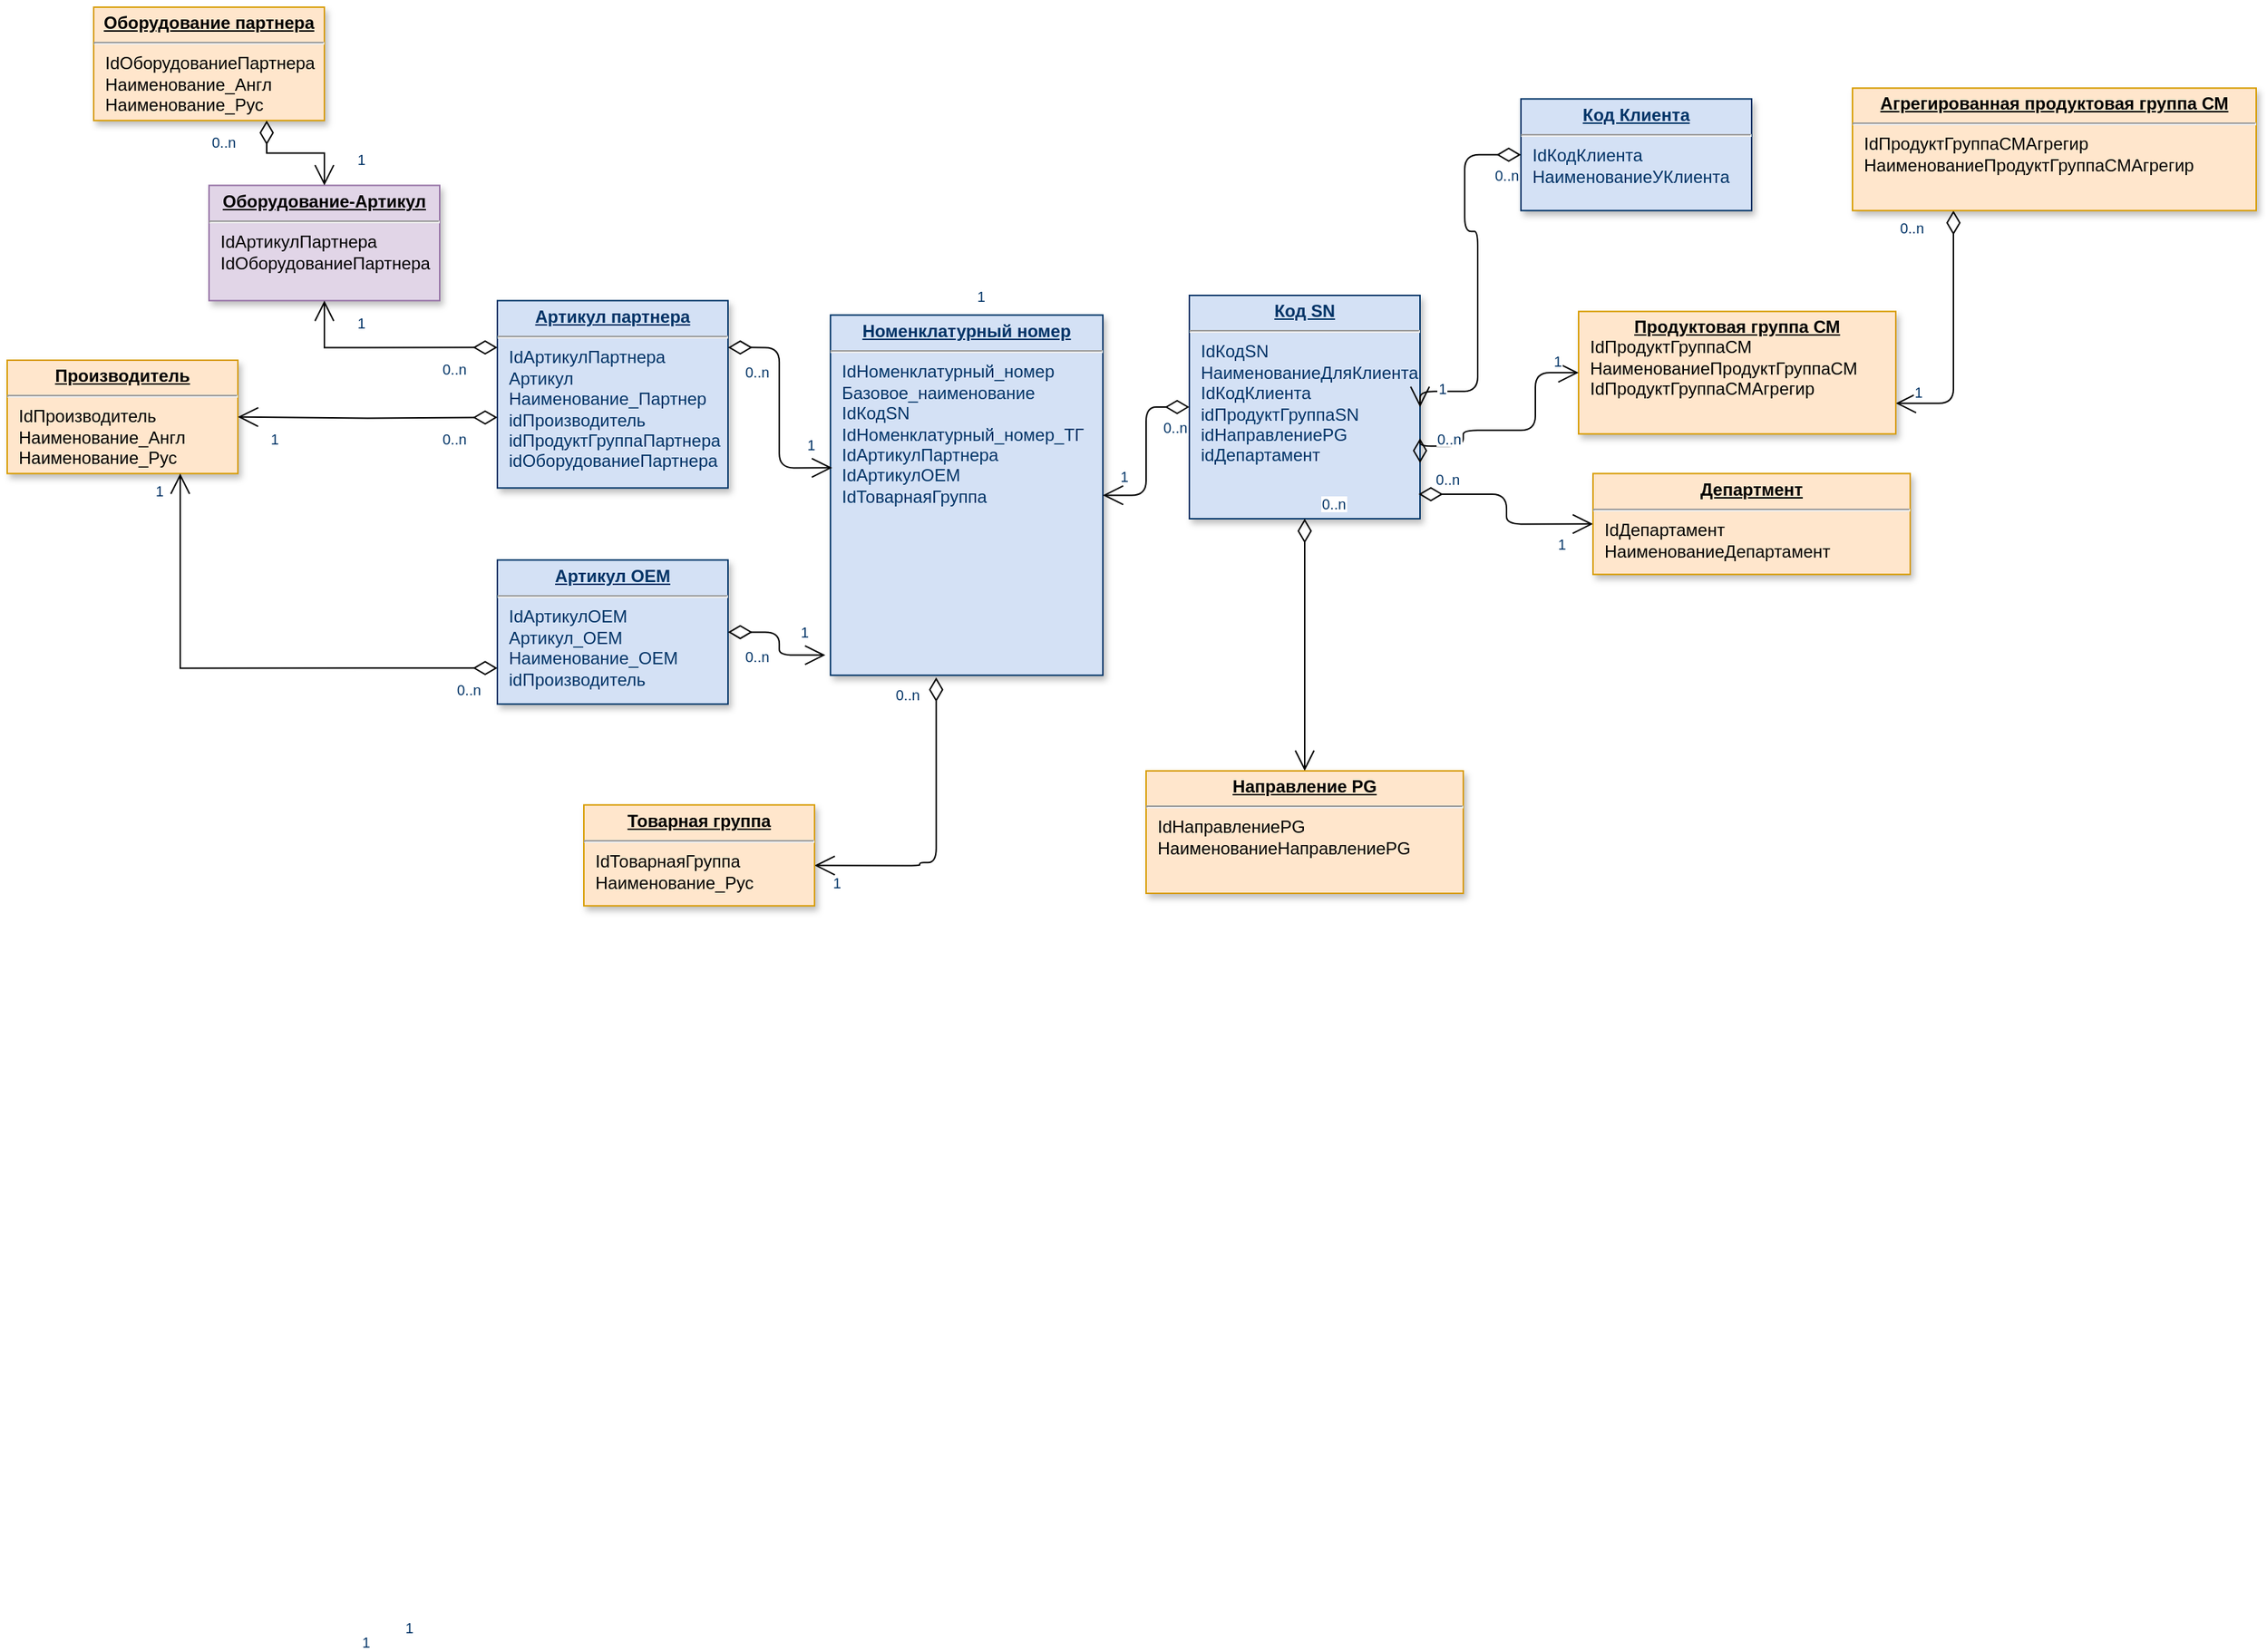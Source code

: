<mxfile version="14.5.0" type="github">
  <diagram id="4oTomSfcI0uRdjPs2MUx" name="MDM">
    <mxGraphModel dx="1422" dy="1874" grid="1" gridSize="10" guides="1" tooltips="1" connect="1" arrows="1" fold="1" page="1" pageScale="1" pageWidth="827" pageHeight="1169" math="0" shadow="0">
      <root>
        <mxCell id="0" />
        <mxCell id="1" parent="0" />
        <mxCell id="h7qUbW-6O3aC1qf4rNRa-1" value="&lt;p style=&quot;margin: 0px ; margin-top: 4px ; text-align: center ; text-decoration: underline&quot;&gt;&lt;strong&gt;Артикул партнера&lt;/strong&gt;&lt;/p&gt;&lt;hr&gt;&lt;p style=&quot;margin: 0px ; margin-left: 8px&quot;&gt;IdАртикулПартнера&lt;/p&gt;&lt;p style=&quot;margin: 0px ; margin-left: 8px&quot;&gt;Артикул&lt;/p&gt;&lt;p style=&quot;margin: 0px ; margin-left: 8px&quot;&gt;Наименование_Партнер&lt;/p&gt;&lt;p style=&quot;margin: 0px ; margin-left: 8px&quot;&gt;idПроизводитель&lt;/p&gt;&lt;p style=&quot;margin: 0px ; margin-left: 8px&quot;&gt;idПродуктГруппаПартнера&lt;/p&gt;&lt;p style=&quot;margin: 0px ; margin-left: 8px&quot;&gt;idОборудованиеПартнера&lt;/p&gt;&lt;p style=&quot;margin: 0px ; margin-left: 8px&quot;&gt;&lt;br&gt;&lt;/p&gt;" style="verticalAlign=top;align=left;overflow=fill;fontSize=12;fontFamily=Helvetica;html=1;strokeColor=#003366;shadow=1;fillColor=#D4E1F5;fontColor=#003366" vertex="1" parent="1">
          <mxGeometry x="380" y="-936.34" width="160" height="130" as="geometry" />
        </mxCell>
        <mxCell id="h7qUbW-6O3aC1qf4rNRa-2" value="&lt;p style=&quot;margin: 0px ; margin-top: 4px ; text-align: center ; text-decoration: underline&quot;&gt;&lt;strong&gt;Код SN&lt;/strong&gt;&lt;/p&gt;&lt;hr&gt;&lt;p style=&quot;margin: 0px ; margin-left: 8px&quot;&gt;IdКодSN&lt;/p&gt;&lt;p style=&quot;margin: 0px ; margin-left: 8px&quot;&gt;НаименованиеДляКлиента&lt;/p&gt;&lt;p style=&quot;margin: 0px ; margin-left: 8px&quot;&gt;IdКодКлиента&lt;/p&gt;&lt;p style=&quot;margin: 0px ; margin-left: 8px&quot;&gt;idПродуктГруппаSN&lt;/p&gt;&lt;p style=&quot;margin: 0px ; margin-left: 8px&quot;&gt;idНаправлениеPG&lt;/p&gt;&lt;p style=&quot;margin: 0px ; margin-left: 8px&quot;&gt;idДепартамент&lt;/p&gt;" style="verticalAlign=top;align=left;overflow=fill;fontSize=12;fontFamily=Helvetica;html=1;strokeColor=#003366;shadow=1;fillColor=#D4E1F5;fontColor=#003366" vertex="1" parent="1">
          <mxGeometry x="860" y="-940.0" width="160" height="155" as="geometry" />
        </mxCell>
        <mxCell id="h7qUbW-6O3aC1qf4rNRa-3" value="&lt;p style=&quot;margin: 0px ; margin-top: 4px ; text-align: center ; text-decoration: underline&quot;&gt;&lt;b&gt;Номенклатурный номер&lt;/b&gt;&lt;/p&gt;&lt;hr&gt;&lt;p style=&quot;margin: 0px ; margin-left: 8px&quot;&gt;IdНоменклатурный_номер&lt;/p&gt;&lt;p style=&quot;margin: 0px ; margin-left: 8px&quot;&gt;Базовое_наименование&lt;/p&gt;&lt;p style=&quot;margin: 0px ; margin-left: 8px&quot;&gt;&lt;span&gt;IdКодSN&lt;/span&gt;&lt;br&gt;&lt;/p&gt;&lt;p style=&quot;margin: 0px ; margin-left: 8px&quot;&gt;IdНоменклатурный_номер_ТГ&lt;/p&gt;&lt;p style=&quot;margin: 0px ; margin-left: 8px&quot;&gt;IdАртикулПартнера&lt;/p&gt;&lt;p style=&quot;margin: 0px ; margin-left: 8px&quot;&gt;IdАртикулOEM&lt;/p&gt;&lt;p style=&quot;margin: 0px ; margin-left: 8px&quot;&gt;IdТоварнаяГруппа&lt;/p&gt;&lt;p style=&quot;margin: 0px ; margin-left: 8px&quot;&gt;&lt;br&gt;&lt;/p&gt;" style="verticalAlign=top;align=left;overflow=fill;fontSize=12;fontFamily=Helvetica;html=1;strokeColor=#003366;shadow=1;fillColor=#D4E1F5;fontColor=#003366" vertex="1" parent="1">
          <mxGeometry x="611.08" y="-926.34" width="188.92" height="250" as="geometry" />
        </mxCell>
        <mxCell id="h7qUbW-6O3aC1qf4rNRa-4" value="&lt;p style=&quot;margin: 0px ; margin-top: 4px ; text-align: center ; text-decoration: underline&quot;&gt;&lt;b&gt;Производитель&lt;/b&gt;&lt;/p&gt;&lt;hr&gt;&lt;p style=&quot;margin: 0px ; margin-left: 8px&quot;&gt;IdПроизводитель&lt;/p&gt;&lt;p style=&quot;margin: 0px ; margin-left: 8px&quot;&gt;Наименование_Англ&lt;/p&gt;&lt;p style=&quot;margin: 0px ; margin-left: 8px&quot;&gt;Наименование_Рус&lt;/p&gt;" style="verticalAlign=top;align=left;overflow=fill;fontSize=12;fontFamily=Helvetica;html=1;strokeColor=#d79b00;shadow=1;fillColor=#ffe6cc;" vertex="1" parent="1">
          <mxGeometry x="40" y="-895.0" width="160" height="78.66" as="geometry" />
        </mxCell>
        <mxCell id="h7qUbW-6O3aC1qf4rNRa-5" value="" style="endArrow=open;endSize=12;startArrow=diamondThin;startSize=14;startFill=0;edgeStyle=orthogonalEdgeStyle;rounded=0;entryX=1;entryY=0.5;entryDx=0;entryDy=0;" edge="1" parent="1" target="h7qUbW-6O3aC1qf4rNRa-4">
          <mxGeometry x="789.36" y="-986.34" as="geometry">
            <mxPoint x="380" y="-855.34" as="sourcePoint" />
            <mxPoint x="490" y="-546.83" as="targetPoint" />
          </mxGeometry>
        </mxCell>
        <mxCell id="h7qUbW-6O3aC1qf4rNRa-6" value="0..n" style="resizable=0;align=left;verticalAlign=top;labelBackgroundColor=#ffffff;fontSize=10;strokeColor=#003366;shadow=1;fillColor=#D4E1F5;fontColor=#003366" connectable="0" vertex="1" parent="h7qUbW-6O3aC1qf4rNRa-5">
          <mxGeometry x="-1" relative="1" as="geometry">
            <mxPoint x="-40.0" y="3.0" as="offset" />
          </mxGeometry>
        </mxCell>
        <mxCell id="h7qUbW-6O3aC1qf4rNRa-7" value="1" style="resizable=0;align=right;verticalAlign=top;labelBackgroundColor=#ffffff;fontSize=10;strokeColor=#003366;shadow=1;fillColor=#D4E1F5;fontColor=#003366" connectable="0" vertex="1" parent="h7qUbW-6O3aC1qf4rNRa-5">
          <mxGeometry x="1" relative="1" as="geometry">
            <mxPoint x="30" y="3.33" as="offset" />
          </mxGeometry>
        </mxCell>
        <mxCell id="h7qUbW-6O3aC1qf4rNRa-8" value="" style="endArrow=open;endSize=12;startArrow=diamondThin;startSize=14;startFill=0;edgeStyle=orthogonalEdgeStyle;exitX=0.25;exitY=1;exitDx=0;exitDy=0;entryX=1;entryY=0.75;entryDx=0;entryDy=0;" edge="1" parent="1" source="h7qUbW-6O3aC1qf4rNRa-41" target="h7qUbW-6O3aC1qf4rNRa-20">
          <mxGeometry x="1289.36" y="-1256.34" as="geometry">
            <mxPoint x="1429.04" y="-717.34" as="sourcePoint" />
            <mxPoint x="1449.36" y="-1256.34" as="targetPoint" />
            <Array as="points">
              <mxPoint x="1390" y="-865.34" />
            </Array>
          </mxGeometry>
        </mxCell>
        <mxCell id="h7qUbW-6O3aC1qf4rNRa-9" value="0..n" style="resizable=0;align=left;verticalAlign=top;labelBackgroundColor=#ffffff;fontSize=10;strokeColor=#003366;shadow=1;fillColor=#D4E1F5;fontColor=#003366" connectable="0" vertex="1" parent="h7qUbW-6O3aC1qf4rNRa-8">
          <mxGeometry x="-1" relative="1" as="geometry">
            <mxPoint x="-39.04" as="offset" />
          </mxGeometry>
        </mxCell>
        <mxCell id="h7qUbW-6O3aC1qf4rNRa-10" value="1" style="resizable=0;align=right;verticalAlign=top;labelBackgroundColor=#ffffff;fontSize=10;strokeColor=#003366;shadow=1;fillColor=#D4E1F5;fontColor=#003366" connectable="0" vertex="1" parent="h7qUbW-6O3aC1qf4rNRa-8">
          <mxGeometry x="1" relative="1" as="geometry">
            <mxPoint x="20" y="-20" as="offset" />
          </mxGeometry>
        </mxCell>
        <mxCell id="h7qUbW-6O3aC1qf4rNRa-11" value="" style="endArrow=open;endSize=12;startArrow=diamondThin;startSize=14;startFill=0;edgeStyle=orthogonalEdgeStyle;exitX=0.5;exitY=1;exitDx=0;exitDy=0;entryX=0.5;entryY=0;entryDx=0;entryDy=0;" edge="1" parent="1" source="h7qUbW-6O3aC1qf4rNRa-2" target="h7qUbW-6O3aC1qf4rNRa-43">
          <mxGeometry x="1379.36" y="-876.34" as="geometry">
            <mxPoint x="1379.36" y="-876.34" as="sourcePoint" />
            <mxPoint x="1430.529" y="-653.516" as="targetPoint" />
            <Array as="points">
              <mxPoint x="940" y="-650" />
            </Array>
          </mxGeometry>
        </mxCell>
        <mxCell id="h7qUbW-6O3aC1qf4rNRa-12" value="0..n" style="resizable=0;align=left;verticalAlign=top;labelBackgroundColor=#ffffff;fontSize=10;strokeColor=#003366;shadow=1;fillColor=#D4E1F5;fontColor=#003366" connectable="0" vertex="1" parent="h7qUbW-6O3aC1qf4rNRa-11">
          <mxGeometry x="-1" relative="1" as="geometry">
            <mxPoint x="10.0" y="-22.5" as="offset" />
          </mxGeometry>
        </mxCell>
        <mxCell id="h7qUbW-6O3aC1qf4rNRa-13" value="1" style="resizable=0;align=right;verticalAlign=top;labelBackgroundColor=#ffffff;fontSize=10;strokeColor=#003366;shadow=1;fillColor=#D4E1F5;fontColor=#003366" connectable="0" vertex="1" parent="h7qUbW-6O3aC1qf4rNRa-11">
          <mxGeometry x="1" relative="1" as="geometry">
            <mxPoint x="-20" as="offset" />
          </mxGeometry>
        </mxCell>
        <mxCell id="h7qUbW-6O3aC1qf4rNRa-14" value="" style="endArrow=open;endSize=12;startArrow=diamondThin;startSize=14;startFill=0;edgeStyle=orthogonalEdgeStyle;entryX=1;entryY=0.6;entryDx=0;entryDy=0;exitX=0.388;exitY=1.006;exitDx=0;exitDy=0;exitPerimeter=0;entryPerimeter=0;" edge="1" parent="1" source="h7qUbW-6O3aC1qf4rNRa-3" target="h7qUbW-6O3aC1qf4rNRa-55">
          <mxGeometry x="1409.36" y="-1306.34" as="geometry">
            <mxPoint x="680" y="-696.34" as="sourcePoint" />
            <mxPoint x="650" y="-546.34" as="targetPoint" />
            <Array as="points">
              <mxPoint x="684" y="-546.34" />
              <mxPoint x="673" y="-546.34" />
              <mxPoint x="673" y="-544.34" />
            </Array>
          </mxGeometry>
        </mxCell>
        <mxCell id="h7qUbW-6O3aC1qf4rNRa-15" value="0..n" style="resizable=0;align=left;verticalAlign=top;labelBackgroundColor=#ffffff;fontSize=10;strokeColor=#003366;shadow=1;fillColor=#D4E1F5;fontColor=#003366" connectable="0" vertex="1" parent="h7qUbW-6O3aC1qf4rNRa-14">
          <mxGeometry x="-1" relative="1" as="geometry">
            <mxPoint x="-30" as="offset" />
          </mxGeometry>
        </mxCell>
        <mxCell id="h7qUbW-6O3aC1qf4rNRa-16" value="1" style="resizable=0;align=right;verticalAlign=top;labelBackgroundColor=#ffffff;fontSize=10;strokeColor=#003366;shadow=1;fillColor=#D4E1F5;fontColor=#003366" connectable="0" vertex="1" parent="h7qUbW-6O3aC1qf4rNRa-14">
          <mxGeometry x="1" relative="1" as="geometry">
            <mxPoint x="20" y="2.728e-13" as="offset" />
          </mxGeometry>
        </mxCell>
        <mxCell id="h7qUbW-6O3aC1qf4rNRa-17" value="" style="endArrow=open;endSize=12;startArrow=diamondThin;startSize=14;startFill=0;edgeStyle=orthogonalEdgeStyle;exitX=0;exitY=0.5;exitDx=0;exitDy=0;" edge="1" parent="1" source="h7qUbW-6O3aC1qf4rNRa-2" target="h7qUbW-6O3aC1qf4rNRa-3">
          <mxGeometry x="640" y="-1096.34" as="geometry">
            <mxPoint x="770" y="-863.34" as="sourcePoint" />
            <mxPoint x="800" y="-1096.34" as="targetPoint" />
          </mxGeometry>
        </mxCell>
        <mxCell id="h7qUbW-6O3aC1qf4rNRa-18" value="0..n" style="resizable=0;align=left;verticalAlign=top;labelBackgroundColor=#ffffff;fontSize=10;strokeColor=#003366;shadow=1;fillColor=#D4E1F5;fontColor=#003366" connectable="0" vertex="1" parent="h7qUbW-6O3aC1qf4rNRa-17">
          <mxGeometry x="-1" relative="1" as="geometry">
            <mxPoint x="-20" y="2.04" as="offset" />
          </mxGeometry>
        </mxCell>
        <mxCell id="h7qUbW-6O3aC1qf4rNRa-19" value="1" style="resizable=0;align=right;verticalAlign=top;labelBackgroundColor=#ffffff;fontSize=10;strokeColor=#003366;shadow=1;fillColor=#D4E1F5;fontColor=#003366" connectable="0" vertex="1" parent="h7qUbW-6O3aC1qf4rNRa-17">
          <mxGeometry x="1" relative="1" as="geometry">
            <mxPoint x="19.17" y="-25.0" as="offset" />
          </mxGeometry>
        </mxCell>
        <mxCell id="h7qUbW-6O3aC1qf4rNRa-20" value="&lt;p style=&quot;margin: 0px ; margin-top: 4px ; text-align: center ; text-decoration: underline&quot;&gt;&lt;b&gt;Продуктовая группа СМ&lt;/b&gt;&lt;/p&gt;&lt;p style=&quot;margin: 0px ; margin-left: 8px&quot;&gt;IdПродуктГруппаСМ&lt;br&gt;&lt;/p&gt;&lt;p style=&quot;margin: 0px ; margin-left: 8px&quot;&gt;НаименованиеПродуктГруппаСМ&lt;/p&gt;&lt;p style=&quot;margin: 0px ; margin-left: 8px&quot;&gt;IdПродуктГруппаСМАгрегир&lt;/p&gt;" style="verticalAlign=top;align=left;overflow=fill;fontSize=12;fontFamily=Helvetica;html=1;strokeColor=#d79b00;shadow=1;fillColor=#ffe6cc;" vertex="1" parent="1">
          <mxGeometry x="1130" y="-928.84" width="220" height="85" as="geometry" />
        </mxCell>
        <mxCell id="h7qUbW-6O3aC1qf4rNRa-21" value="" style="endArrow=open;endSize=12;startArrow=diamondThin;startSize=14;startFill=0;edgeStyle=orthogonalEdgeStyle;exitX=1;exitY=0.75;exitDx=0;exitDy=0;entryX=0;entryY=0.5;entryDx=0;entryDy=0;" edge="1" parent="1" source="h7qUbW-6O3aC1qf4rNRa-2" target="h7qUbW-6O3aC1qf4rNRa-20">
          <mxGeometry x="657.36" y="-568.3" as="geometry">
            <mxPoint x="242" y="-458.34" as="sourcePoint" />
            <mxPoint x="290" y="-407.34" as="targetPoint" />
            <Array as="points">
              <mxPoint x="1050" y="-835.34" />
              <mxPoint x="1050" y="-846.34" />
              <mxPoint x="1100" y="-846.34" />
              <mxPoint x="1100" y="-886.34" />
            </Array>
          </mxGeometry>
        </mxCell>
        <mxCell id="h7qUbW-6O3aC1qf4rNRa-22" value="0..n" style="resizable=0;align=left;verticalAlign=top;labelBackgroundColor=#ffffff;fontSize=10;strokeColor=#003366;shadow=1;fillColor=#D4E1F5;fontColor=#003366" connectable="0" vertex="1" parent="h7qUbW-6O3aC1qf4rNRa-21">
          <mxGeometry x="-1" relative="1" as="geometry">
            <mxPoint x="10" y="-29.0" as="offset" />
          </mxGeometry>
        </mxCell>
        <mxCell id="h7qUbW-6O3aC1qf4rNRa-23" value="1" style="resizable=0;align=right;verticalAlign=top;labelBackgroundColor=#ffffff;fontSize=10;strokeColor=#003366;shadow=1;fillColor=#D4E1F5;fontColor=#003366" connectable="0" vertex="1" parent="h7qUbW-6O3aC1qf4rNRa-21">
          <mxGeometry x="1" relative="1" as="geometry">
            <mxPoint x="-10.0" y="-20.16" as="offset" />
          </mxGeometry>
        </mxCell>
        <mxCell id="h7qUbW-6O3aC1qf4rNRa-24" value="" style="endArrow=open;endSize=12;startArrow=diamondThin;startSize=14;startFill=0;edgeStyle=orthogonalEdgeStyle;exitX=1;exitY=0.25;exitDx=0;exitDy=0;entryX=0.006;entryY=0.424;entryDx=0;entryDy=0;entryPerimeter=0;" edge="1" parent="1" source="h7qUbW-6O3aC1qf4rNRa-1" target="h7qUbW-6O3aC1qf4rNRa-3">
          <mxGeometry x="632.36" y="-994.34" as="geometry">
            <mxPoint x="510" y="-829.34" as="sourcePoint" />
            <mxPoint x="603.0" y="-816.34" as="targetPoint" />
          </mxGeometry>
        </mxCell>
        <mxCell id="h7qUbW-6O3aC1qf4rNRa-25" value="0..n" style="resizable=0;align=left;verticalAlign=top;labelBackgroundColor=#ffffff;fontSize=10;strokeColor=#003366;shadow=1;fillColor=#D4E1F5;fontColor=#003366" connectable="0" vertex="1" parent="h7qUbW-6O3aC1qf4rNRa-24">
          <mxGeometry x="-1" relative="1" as="geometry">
            <mxPoint x="10" y="5" as="offset" />
          </mxGeometry>
        </mxCell>
        <mxCell id="h7qUbW-6O3aC1qf4rNRa-26" value="1" style="resizable=0;align=right;verticalAlign=top;labelBackgroundColor=#ffffff;fontSize=10;strokeColor=#003366;shadow=1;fillColor=#D4E1F5;fontColor=#003366" connectable="0" vertex="1" parent="h7qUbW-6O3aC1qf4rNRa-24">
          <mxGeometry x="1" relative="1" as="geometry">
            <mxPoint x="-10.0" y="-28.0" as="offset" />
          </mxGeometry>
        </mxCell>
        <mxCell id="h7qUbW-6O3aC1qf4rNRa-27" value="" style="endArrow=open;endSize=12;startArrow=diamondThin;startSize=14;startFill=0;edgeStyle=orthogonalEdgeStyle;exitX=0.994;exitY=0.89;exitDx=0;exitDy=0;entryX=0;entryY=0.5;entryDx=0;entryDy=0;exitPerimeter=0;" edge="1" parent="1" source="h7qUbW-6O3aC1qf4rNRa-2" target="h7qUbW-6O3aC1qf4rNRa-42">
          <mxGeometry x="1389.36" y="-866.34" as="geometry">
            <mxPoint x="1270" y="-531.92" as="sourcePoint" />
            <mxPoint x="1426.96" y="-678.34" as="targetPoint" />
          </mxGeometry>
        </mxCell>
        <mxCell id="h7qUbW-6O3aC1qf4rNRa-28" value="0..n" style="resizable=0;align=left;verticalAlign=top;labelBackgroundColor=#ffffff;fontSize=10;strokeColor=#003366;shadow=1;fillColor=#D4E1F5;fontColor=#003366" connectable="0" vertex="1" parent="h7qUbW-6O3aC1qf4rNRa-27">
          <mxGeometry x="-1" relative="1" as="geometry">
            <mxPoint x="10.0" y="-22.5" as="offset" />
          </mxGeometry>
        </mxCell>
        <mxCell id="h7qUbW-6O3aC1qf4rNRa-29" value="1" style="resizable=0;align=right;verticalAlign=top;labelBackgroundColor=#ffffff;fontSize=10;strokeColor=#003366;shadow=1;fillColor=#D4E1F5;fontColor=#003366" connectable="0" vertex="1" parent="h7qUbW-6O3aC1qf4rNRa-27">
          <mxGeometry x="1" relative="1" as="geometry">
            <mxPoint x="-17" y="2" as="offset" />
          </mxGeometry>
        </mxCell>
        <mxCell id="h7qUbW-6O3aC1qf4rNRa-30" value="&lt;p style=&quot;margin: 0px ; margin-top: 4px ; text-align: center ; text-decoration: underline&quot;&gt;&lt;strong&gt;Код Клиента&lt;/strong&gt;&lt;/p&gt;&lt;hr&gt;&lt;p style=&quot;margin: 0px ; margin-left: 8px&quot;&gt;IdКодКлиента&lt;/p&gt;&lt;p style=&quot;margin: 0px ; margin-left: 8px&quot;&gt;НаименованиеУКлиента&lt;/p&gt;&lt;p style=&quot;margin: 0px ; margin-left: 8px&quot;&gt;&lt;br&gt;&lt;/p&gt;" style="verticalAlign=top;align=left;overflow=fill;fontSize=12;fontFamily=Helvetica;html=1;strokeColor=#003366;shadow=1;fillColor=#D4E1F5;fontColor=#003366" vertex="1" parent="1">
          <mxGeometry x="1090" y="-1076.34" width="160" height="77.5" as="geometry" />
        </mxCell>
        <mxCell id="h7qUbW-6O3aC1qf4rNRa-31" value="&lt;p style=&quot;margin: 0px ; margin-top: 4px ; text-align: center ; text-decoration: underline&quot;&gt;&lt;b&gt;Артикул OEM&lt;/b&gt;&lt;/p&gt;&lt;hr&gt;&lt;p style=&quot;margin: 0px ; margin-left: 8px&quot;&gt;IdАртикулOEM&lt;/p&gt;&lt;p style=&quot;margin: 0px ; margin-left: 8px&quot;&gt;Артикул_OEM&lt;/p&gt;&lt;p style=&quot;margin: 0px ; margin-left: 8px&quot;&gt;Наименование_OEM&lt;/p&gt;&lt;p style=&quot;margin: 0px ; margin-left: 8px&quot;&gt;idПроизводитель&lt;/p&gt;" style="verticalAlign=top;align=left;overflow=fill;fontSize=12;fontFamily=Helvetica;html=1;strokeColor=#003366;shadow=1;fillColor=#D4E1F5;fontColor=#003366" vertex="1" parent="1">
          <mxGeometry x="380" y="-756.34" width="160" height="100" as="geometry" />
        </mxCell>
        <mxCell id="h7qUbW-6O3aC1qf4rNRa-32" value="" style="endArrow=open;endSize=12;startArrow=diamondThin;startSize=14;startFill=0;edgeStyle=orthogonalEdgeStyle;exitX=0;exitY=0.5;exitDx=0;exitDy=0;entryX=1;entryY=0.5;entryDx=0;entryDy=0;" edge="1" parent="1" source="h7qUbW-6O3aC1qf4rNRa-30" target="h7qUbW-6O3aC1qf4rNRa-2">
          <mxGeometry x="930" y="-1086.34" as="geometry">
            <mxPoint x="1060" y="-853.34" as="sourcePoint" />
            <mxPoint x="1260" y="-836.34" as="targetPoint" />
            <Array as="points">
              <mxPoint x="1051" y="-1037.34" />
              <mxPoint x="1051" y="-984.34" />
              <mxPoint x="1060" y="-984.34" />
              <mxPoint x="1060" y="-873.34" />
            </Array>
          </mxGeometry>
        </mxCell>
        <mxCell id="h7qUbW-6O3aC1qf4rNRa-33" value="0..n" style="resizable=0;align=left;verticalAlign=top;labelBackgroundColor=#ffffff;fontSize=10;strokeColor=#003366;shadow=1;fillColor=#D4E1F5;fontColor=#003366" connectable="0" vertex="1" parent="h7qUbW-6O3aC1qf4rNRa-32">
          <mxGeometry x="-1" relative="1" as="geometry">
            <mxPoint x="-20" y="2.04" as="offset" />
          </mxGeometry>
        </mxCell>
        <mxCell id="h7qUbW-6O3aC1qf4rNRa-34" value="1" style="resizable=0;align=right;verticalAlign=top;labelBackgroundColor=#ffffff;fontSize=10;strokeColor=#003366;shadow=1;fillColor=#D4E1F5;fontColor=#003366" connectable="0" vertex="1" parent="h7qUbW-6O3aC1qf4rNRa-32">
          <mxGeometry x="1" relative="1" as="geometry">
            <mxPoint x="20" y="-25.0" as="offset" />
          </mxGeometry>
        </mxCell>
        <mxCell id="h7qUbW-6O3aC1qf4rNRa-35" value="" style="endArrow=open;endSize=12;startArrow=diamondThin;startSize=14;startFill=0;edgeStyle=orthogonalEdgeStyle;entryX=-0.019;entryY=0.944;entryDx=0;entryDy=0;entryPerimeter=0;" edge="1" parent="1" source="h7qUbW-6O3aC1qf4rNRa-31" target="h7qUbW-6O3aC1qf4rNRa-3">
          <mxGeometry x="642.36" y="-984.34" as="geometry">
            <mxPoint x="550" y="-894.33" as="sourcePoint" />
            <mxPoint x="622.04" y="-810.34" as="targetPoint" />
          </mxGeometry>
        </mxCell>
        <mxCell id="h7qUbW-6O3aC1qf4rNRa-36" value="0..n" style="resizable=0;align=left;verticalAlign=top;labelBackgroundColor=#ffffff;fontSize=10;strokeColor=#003366;shadow=1;fillColor=#D4E1F5;fontColor=#003366" connectable="0" vertex="1" parent="h7qUbW-6O3aC1qf4rNRa-35">
          <mxGeometry x="-1" relative="1" as="geometry">
            <mxPoint x="10" y="5" as="offset" />
          </mxGeometry>
        </mxCell>
        <mxCell id="h7qUbW-6O3aC1qf4rNRa-37" value="1" style="resizable=0;align=right;verticalAlign=top;labelBackgroundColor=#ffffff;fontSize=10;strokeColor=#003366;shadow=1;fillColor=#D4E1F5;fontColor=#003366" connectable="0" vertex="1" parent="h7qUbW-6O3aC1qf4rNRa-35">
          <mxGeometry x="1" relative="1" as="geometry">
            <mxPoint x="-10.0" y="-28.0" as="offset" />
          </mxGeometry>
        </mxCell>
        <mxCell id="h7qUbW-6O3aC1qf4rNRa-38" value="1" style="resizable=0;align=right;verticalAlign=top;labelBackgroundColor=#ffffff;fontSize=10;strokeColor=#003366;shadow=1;fillColor=#D4E1F5;fontColor=#003366" connectable="0" vertex="1" parent="1">
          <mxGeometry x="1" relative="1" as="geometry">
            <mxPoint x="323.33" y="-27.5" as="offset" />
          </mxGeometry>
        </mxCell>
        <mxCell id="h7qUbW-6O3aC1qf4rNRa-39" value="1" style="resizable=0;align=right;verticalAlign=top;labelBackgroundColor=#ffffff;fontSize=10;strokeColor=#003366;shadow=1;fillColor=#D4E1F5;fontColor=#003366" connectable="0" vertex="1" parent="1">
          <mxGeometry x="1" relative="1" as="geometry">
            <mxPoint x="293.33" y="-17.5" as="offset" />
          </mxGeometry>
        </mxCell>
        <mxCell id="h7qUbW-6O3aC1qf4rNRa-40" value="1" style="resizable=0;align=right;verticalAlign=top;labelBackgroundColor=#ffffff;fontSize=10;strokeColor=#003366;shadow=1;fillColor=#D4E1F5;fontColor=#003366" connectable="0" vertex="1" parent="1">
          <mxGeometry x="699.997" y="-951.339" as="geometry">
            <mxPoint x="20.0" y="1.895e-13" as="offset" />
          </mxGeometry>
        </mxCell>
        <mxCell id="h7qUbW-6O3aC1qf4rNRa-41" value="&lt;p style=&quot;margin: 0px ; margin-top: 4px ; text-align: center ; text-decoration: underline&quot;&gt;&lt;b&gt;Агрегированная продуктовая группа СМ&lt;/b&gt;&lt;/p&gt;&lt;hr&gt;&lt;p style=&quot;margin: 0px ; margin-left: 8px&quot;&gt;IdПродуктГруппаСМАгрегир&lt;br&gt;&lt;/p&gt;&lt;p style=&quot;margin: 0px ; margin-left: 8px&quot;&gt;НаименованиеПродуктГруппаСМАгрегир&lt;/p&gt;" style="verticalAlign=top;align=left;overflow=fill;fontSize=12;fontFamily=Helvetica;html=1;strokeColor=#d79b00;shadow=1;fillColor=#ffe6cc;" vertex="1" parent="1">
          <mxGeometry x="1320" y="-1083.84" width="280" height="85" as="geometry" />
        </mxCell>
        <mxCell id="h7qUbW-6O3aC1qf4rNRa-42" value="&lt;p style=&quot;margin: 0px ; margin-top: 4px ; text-align: center ; text-decoration: underline&quot;&gt;&lt;b&gt;Департмент&lt;/b&gt;&lt;/p&gt;&lt;hr&gt;&lt;p style=&quot;margin: 0px ; margin-left: 8px&quot;&gt;IdДепартамент&lt;br&gt;&lt;/p&gt;&lt;p style=&quot;margin: 0px ; margin-left: 8px&quot;&gt;НаименованиеДепартамент&lt;/p&gt;&lt;p style=&quot;margin: 0px ; margin-left: 8px&quot;&gt;&lt;br&gt;&lt;/p&gt;" style="verticalAlign=top;align=left;overflow=fill;fontSize=12;fontFamily=Helvetica;html=1;strokeColor=#d79b00;shadow=1;fillColor=#ffe6cc;" vertex="1" parent="1">
          <mxGeometry x="1140" y="-816.34" width="220" height="70" as="geometry" />
        </mxCell>
        <mxCell id="h7qUbW-6O3aC1qf4rNRa-43" value="&lt;p style=&quot;margin: 0px ; margin-top: 4px ; text-align: center ; text-decoration: underline&quot;&gt;&lt;b&gt;Направление PG&lt;/b&gt;&lt;/p&gt;&lt;hr&gt;&lt;p style=&quot;margin: 0px ; margin-left: 8px&quot;&gt;IdНаправлениеPG&lt;br&gt;&lt;/p&gt;&lt;p style=&quot;margin: 0px ; margin-left: 8px&quot;&gt;НаименованиеНаправлениеPG&lt;/p&gt;" style="verticalAlign=top;align=left;overflow=fill;fontSize=12;fontFamily=Helvetica;html=1;strokeColor=#d79b00;shadow=1;fillColor=#ffe6cc;" vertex="1" parent="1">
          <mxGeometry x="830" y="-610.0" width="220" height="85" as="geometry" />
        </mxCell>
        <mxCell id="h7qUbW-6O3aC1qf4rNRa-44" value="" style="endArrow=open;endSize=12;startArrow=diamondThin;startSize=14;startFill=0;edgeStyle=orthogonalEdgeStyle;rounded=0;entryX=0.75;entryY=1;entryDx=0;entryDy=0;exitX=0;exitY=0.75;exitDx=0;exitDy=0;" edge="1" parent="1" source="h7qUbW-6O3aC1qf4rNRa-31" target="h7qUbW-6O3aC1qf4rNRa-4">
          <mxGeometry x="799.36" y="-976.34" as="geometry">
            <mxPoint x="390" y="-845.34" as="sourcePoint" />
            <mxPoint x="310" y="-845.67" as="targetPoint" />
          </mxGeometry>
        </mxCell>
        <mxCell id="h7qUbW-6O3aC1qf4rNRa-45" value="0..n" style="resizable=0;align=left;verticalAlign=top;labelBackgroundColor=#ffffff;fontSize=10;strokeColor=#003366;shadow=1;fillColor=#D4E1F5;fontColor=#003366" connectable="0" vertex="1" parent="h7qUbW-6O3aC1qf4rNRa-44">
          <mxGeometry x="-1" relative="1" as="geometry">
            <mxPoint x="-30.0" y="3.04" as="offset" />
          </mxGeometry>
        </mxCell>
        <mxCell id="h7qUbW-6O3aC1qf4rNRa-46" value="1" style="resizable=0;align=right;verticalAlign=top;labelBackgroundColor=#ffffff;fontSize=10;strokeColor=#003366;shadow=1;fillColor=#D4E1F5;fontColor=#003366" connectable="0" vertex="1" parent="h7qUbW-6O3aC1qf4rNRa-44">
          <mxGeometry x="1" relative="1" as="geometry">
            <mxPoint x="-10" as="offset" />
          </mxGeometry>
        </mxCell>
        <mxCell id="h7qUbW-6O3aC1qf4rNRa-47" value="&lt;p style=&quot;margin: 0px ; margin-top: 4px ; text-align: center ; text-decoration: underline&quot;&gt;&lt;b&gt;Оборудование партнера&lt;/b&gt;&lt;/p&gt;&lt;hr&gt;&lt;p style=&quot;margin: 0px ; margin-left: 8px&quot;&gt;IdОборудованиеПартнера&lt;/p&gt;&lt;p style=&quot;margin: 0px ; margin-left: 8px&quot;&gt;Наименование_Англ&lt;/p&gt;&lt;p style=&quot;margin: 0px ; margin-left: 8px&quot;&gt;Наименование_Рус&lt;/p&gt;" style="verticalAlign=top;align=left;overflow=fill;fontSize=12;fontFamily=Helvetica;html=1;strokeColor=#d79b00;shadow=1;fillColor=#ffe6cc;" vertex="1" parent="1">
          <mxGeometry x="100" y="-1140.0" width="160" height="78.66" as="geometry" />
        </mxCell>
        <mxCell id="h7qUbW-6O3aC1qf4rNRa-48" value="&lt;p style=&quot;margin: 0px ; margin-top: 4px ; text-align: center ; text-decoration: underline&quot;&gt;&lt;strong&gt;Оборудование-Артикул&lt;/strong&gt;&lt;/p&gt;&lt;hr&gt;&lt;p style=&quot;margin: 0px ; margin-left: 8px&quot;&gt;IdАртикулПартнера&lt;/p&gt;&lt;p style=&quot;margin: 0px ; margin-left: 8px&quot;&gt;IdОборудованиеПартнера&lt;/p&gt;&lt;p style=&quot;margin: 0px ; margin-left: 8px&quot;&gt;&lt;br&gt;&lt;/p&gt;" style="verticalAlign=top;align=left;overflow=fill;fontSize=12;fontFamily=Helvetica;html=1;strokeColor=#9673a6;shadow=1;fillColor=#e1d5e7;" vertex="1" parent="1">
          <mxGeometry x="180" y="-1016.34" width="160" height="80" as="geometry" />
        </mxCell>
        <mxCell id="h7qUbW-6O3aC1qf4rNRa-49" value="" style="endArrow=open;endSize=12;startArrow=diamondThin;startSize=14;startFill=0;edgeStyle=orthogonalEdgeStyle;rounded=0;entryX=0.5;entryY=1;entryDx=0;entryDy=0;exitX=0;exitY=0.25;exitDx=0;exitDy=0;" edge="1" parent="1" source="h7qUbW-6O3aC1qf4rNRa-1" target="h7qUbW-6O3aC1qf4rNRa-48">
          <mxGeometry x="799.36" y="-976.34" as="geometry">
            <mxPoint x="390" y="-845.34" as="sourcePoint" />
            <mxPoint x="210" y="-845.67" as="targetPoint" />
          </mxGeometry>
        </mxCell>
        <mxCell id="h7qUbW-6O3aC1qf4rNRa-50" value="0..n" style="resizable=0;align=left;verticalAlign=top;labelBackgroundColor=#ffffff;fontSize=10;strokeColor=#003366;shadow=1;fillColor=#D4E1F5;fontColor=#003366" connectable="0" vertex="1" parent="h7qUbW-6O3aC1qf4rNRa-49">
          <mxGeometry x="-1" relative="1" as="geometry">
            <mxPoint x="-40.0" y="3.0" as="offset" />
          </mxGeometry>
        </mxCell>
        <mxCell id="h7qUbW-6O3aC1qf4rNRa-51" value="1" style="resizable=0;align=right;verticalAlign=top;labelBackgroundColor=#ffffff;fontSize=10;strokeColor=#003366;shadow=1;fillColor=#D4E1F5;fontColor=#003366" connectable="0" vertex="1" parent="h7qUbW-6O3aC1qf4rNRa-49">
          <mxGeometry x="1" relative="1" as="geometry">
            <mxPoint x="30" y="3.33" as="offset" />
          </mxGeometry>
        </mxCell>
        <mxCell id="h7qUbW-6O3aC1qf4rNRa-52" value="" style="endArrow=open;endSize=12;startArrow=diamondThin;startSize=14;startFill=0;edgeStyle=orthogonalEdgeStyle;rounded=0;exitX=0.75;exitY=1;exitDx=0;exitDy=0;" edge="1" parent="1" source="h7qUbW-6O3aC1qf4rNRa-47" target="h7qUbW-6O3aC1qf4rNRa-48">
          <mxGeometry x="809.36" y="-966.34" as="geometry">
            <mxPoint x="390" y="-893.84" as="sourcePoint" />
            <mxPoint x="270" y="-926.34" as="targetPoint" />
          </mxGeometry>
        </mxCell>
        <mxCell id="h7qUbW-6O3aC1qf4rNRa-53" value="0..n" style="resizable=0;align=left;verticalAlign=top;labelBackgroundColor=#ffffff;fontSize=10;strokeColor=#003366;shadow=1;fillColor=#D4E1F5;fontColor=#003366" connectable="0" vertex="1" parent="h7qUbW-6O3aC1qf4rNRa-52">
          <mxGeometry x="-1" relative="1" as="geometry">
            <mxPoint x="-40.0" y="3.0" as="offset" />
          </mxGeometry>
        </mxCell>
        <mxCell id="h7qUbW-6O3aC1qf4rNRa-54" value="1" style="resizable=0;align=right;verticalAlign=top;labelBackgroundColor=#ffffff;fontSize=10;strokeColor=#003366;shadow=1;fillColor=#D4E1F5;fontColor=#003366" connectable="0" vertex="1" parent="h7qUbW-6O3aC1qf4rNRa-52">
          <mxGeometry x="1" relative="1" as="geometry">
            <mxPoint x="30" y="-30" as="offset" />
          </mxGeometry>
        </mxCell>
        <mxCell id="h7qUbW-6O3aC1qf4rNRa-55" value="&lt;p style=&quot;margin: 0px ; margin-top: 4px ; text-align: center ; text-decoration: underline&quot;&gt;&lt;b&gt;Товарная группа&lt;/b&gt;&lt;/p&gt;&lt;hr&gt;&lt;p style=&quot;margin: 0px ; margin-left: 8px&quot;&gt;IdТоварнаяГруппа&lt;/p&gt;&lt;p style=&quot;margin: 0px ; margin-left: 8px&quot;&gt;&lt;span&gt;Наименование_Рус&lt;/span&gt;&lt;br&gt;&lt;/p&gt;" style="verticalAlign=top;align=left;overflow=fill;fontSize=12;fontFamily=Helvetica;html=1;strokeColor=#d79b00;shadow=1;fillColor=#ffe6cc;" vertex="1" parent="1">
          <mxGeometry x="440" y="-586.34" width="160" height="70" as="geometry" />
        </mxCell>
      </root>
    </mxGraphModel>
  </diagram>
</mxfile>
